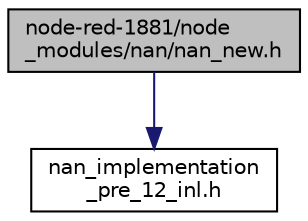 digraph "node-red-1881/node_modules/nan/nan_new.h"
{
  edge [fontname="Helvetica",fontsize="10",labelfontname="Helvetica",labelfontsize="10"];
  node [fontname="Helvetica",fontsize="10",shape=record];
  Node0 [label="node-red-1881/node\l_modules/nan/nan_new.h",height=0.2,width=0.4,color="black", fillcolor="grey75", style="filled", fontcolor="black"];
  Node0 -> Node1 [color="midnightblue",fontsize="10",style="solid"];
  Node1 [label="nan_implementation\l_pre_12_inl.h",height=0.2,width=0.4,color="black", fillcolor="white", style="filled",URL="$nan__implementation__pre__12__inl_8h.html"];
}
